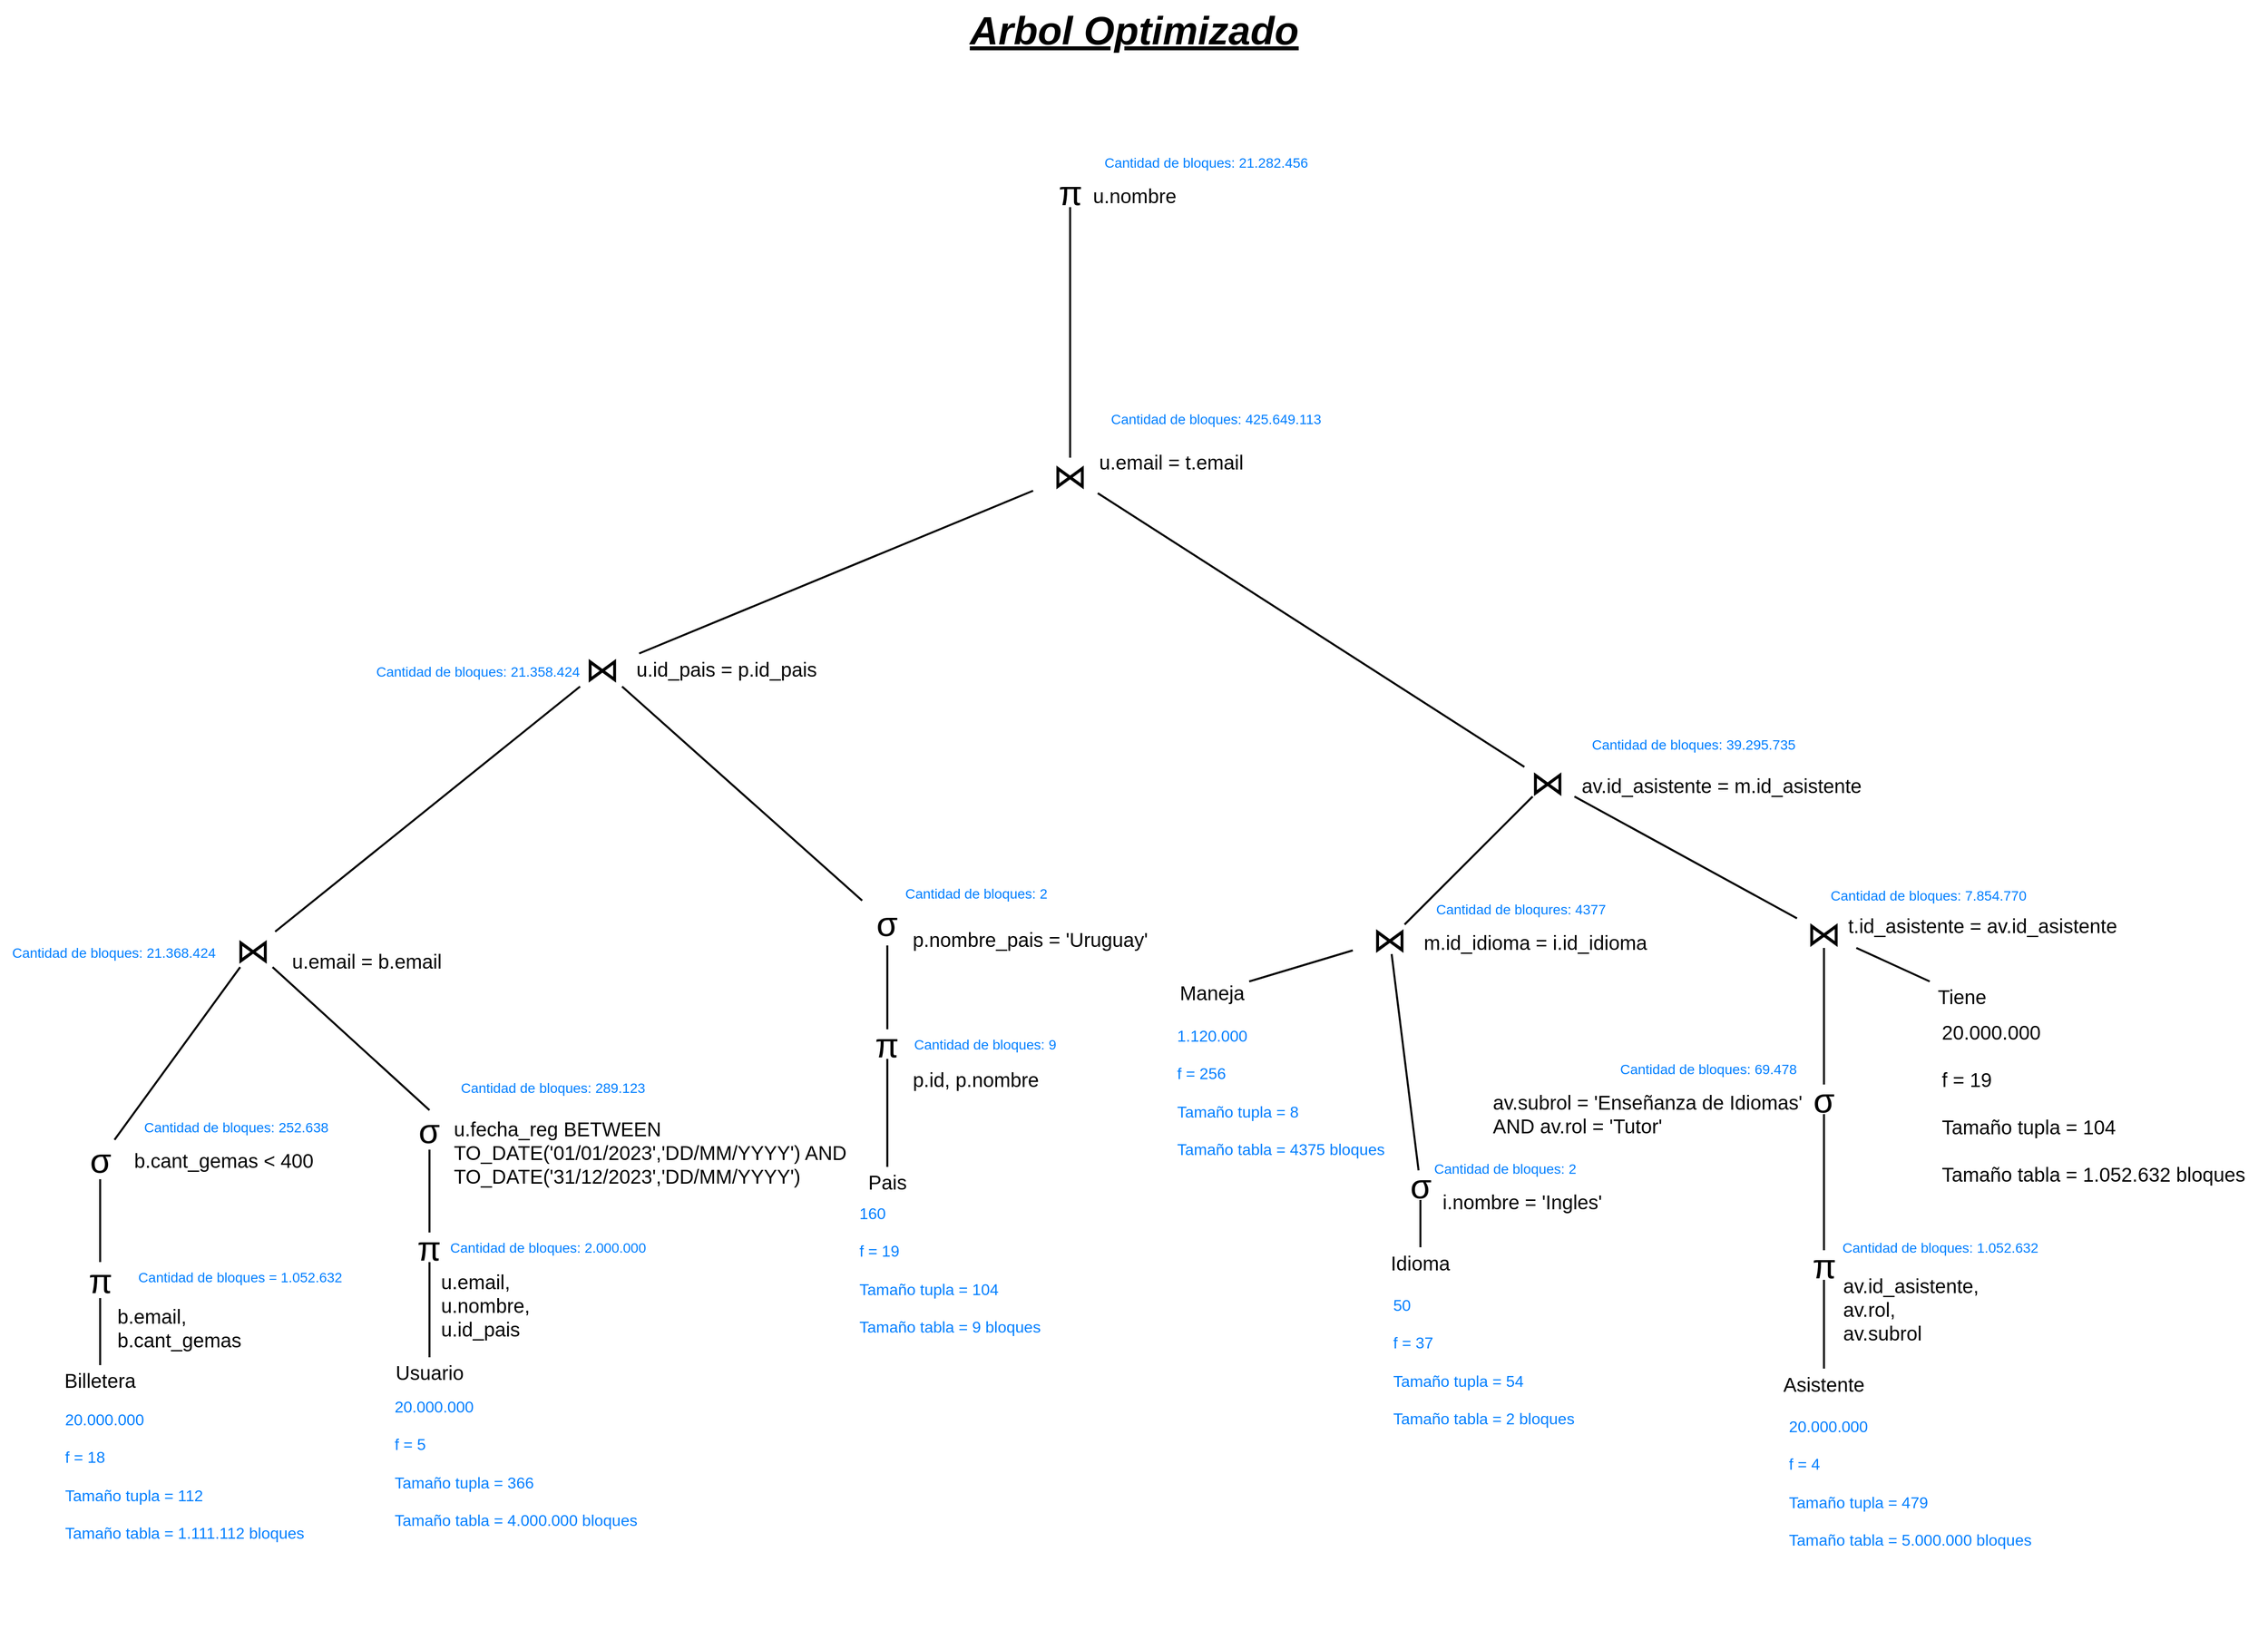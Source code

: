 <mxfile>
    <diagram id="ld3mcQhA281-zXJmEGoM" name="Page-1">
        <mxGraphModel dx="1446" dy="3137" grid="1" gridSize="10" guides="1" tooltips="1" connect="1" arrows="1" fold="1" page="1" pageScale="1" pageWidth="827" pageHeight="1169" math="0" shadow="0">
            <root>
                <mxCell id="0"/>
                <mxCell id="1" parent="0"/>
                <mxCell id="2" style="edgeStyle=none;shape=connector;rounded=1;html=1;labelBackgroundColor=none;strokeWidth=2;fontFamily=Helvetica;fontSize=20;fontColor=default;endArrow=none;endFill=0;exitX=0.5;exitY=0;exitDx=0;exitDy=0;fontStyle=0" parent="1" source="16" target="50" edge="1">
                    <mxGeometry relative="1" as="geometry">
                        <mxPoint x="1546.75" y="405" as="sourcePoint"/>
                        <mxPoint x="1146.75" y="395" as="targetPoint"/>
                    </mxGeometry>
                </mxCell>
                <mxCell id="3" style="rounded=0;orthogonalLoop=1;jettySize=auto;html=1;endArrow=none;endFill=0;labelBackgroundColor=none;fontColor=default;strokeWidth=2;fontSize=20;fontStyle=0;fontFamily=Helvetica;" parent="1" source="4" target="13" edge="1">
                    <mxGeometry relative="1" as="geometry">
                        <mxPoint x="1354.25" y="533" as="targetPoint"/>
                    </mxGeometry>
                </mxCell>
                <mxCell id="4" value="Usuario" style="text;html=1;align=center;verticalAlign=middle;whiteSpace=wrap;rounded=0;fontSize=20;labelBackgroundColor=none;strokeWidth=2;fontColor=default;fontStyle=0;fontFamily=Helvetica;" parent="1" vertex="1">
                    <mxGeometry x="1316.75" y="546" width="75" height="30" as="geometry"/>
                </mxCell>
                <mxCell id="5" style="edgeStyle=none;shape=connector;rounded=1;html=1;labelBackgroundColor=none;strokeWidth=2;fontFamily=Helvetica;fontSize=20;fontColor=default;endArrow=none;endFill=0;fontStyle=0" parent="1" source="20" target="9" edge="1">
                    <mxGeometry relative="1" as="geometry">
                        <mxPoint x="1856.755" y="467" as="targetPoint"/>
                        <mxPoint x="1883.31" y="516" as="sourcePoint"/>
                    </mxGeometry>
                </mxCell>
                <mxCell id="6" style="rounded=0;orthogonalLoop=1;jettySize=auto;html=1;endArrow=none;endFill=0;labelBackgroundColor=none;fontColor=default;strokeWidth=2;fontSize=20;fontStyle=0;fontFamily=Helvetica;" parent="1" source="7" target="18" edge="1">
                    <mxGeometry relative="1" as="geometry">
                        <mxPoint x="1818.25" y="333.5" as="sourcePoint"/>
                    </mxGeometry>
                </mxCell>
                <mxCell id="7" value="Pais" style="text;html=1;align=center;verticalAlign=middle;whiteSpace=wrap;rounded=0;fontSize=20;labelBackgroundColor=none;strokeWidth=2;fontColor=default;fontStyle=0;fontFamily=Helvetica;" parent="1" vertex="1">
                    <mxGeometry x="1780.75" y="353" width="75" height="30" as="geometry"/>
                </mxCell>
                <mxCell id="8" style="edgeStyle=none;shape=connector;rounded=1;orthogonalLoop=1;jettySize=auto;html=1;strokeWidth=2;align=center;verticalAlign=middle;fontFamily=Helvetica;fontSize=20;fontColor=default;labelBackgroundColor=none;endArrow=none;endFill=0;fontStyle=0" parent="1" source="9" target="60" edge="1">
                    <mxGeometry relative="1" as="geometry">
                        <mxPoint x="2068.75" y="292.0" as="targetPoint"/>
                    </mxGeometry>
                </mxCell>
                <mxCell id="11" value="&lt;span style=&quot;font-size: 20px;&quot;&gt;u.email,&amp;nbsp;&lt;/span&gt;&lt;div style=&quot;font-size: 20px;&quot;&gt;&lt;span style=&quot;font-size: 20px;&quot;&gt;u.nombre,&amp;nbsp;&lt;/span&gt;&lt;/div&gt;&lt;div style=&quot;font-size: 20px;&quot;&gt;&lt;span style=&quot;font-size: 20px;&quot;&gt;u.id_pais&lt;/span&gt;&lt;/div&gt;" style="text;whiteSpace=wrap;html=1;labelBackgroundColor=none;verticalAlign=top;strokeWidth=2;fontColor=default;fontSize=20;fontStyle=0;fontFamily=Helvetica;" parent="1" vertex="1">
                    <mxGeometry x="1364.25" y="450.75" width="112.5" height="90" as="geometry"/>
                </mxCell>
                <mxCell id="12" style="rounded=0;orthogonalLoop=1;jettySize=auto;html=1;endArrow=none;endFill=0;fontStyle=0;fontSize=20;labelBackgroundColor=none;fontColor=default;strokeWidth=2;fontFamily=Helvetica;" parent="1" source="13" target="16" edge="1">
                    <mxGeometry relative="1" as="geometry"/>
                </mxCell>
                <mxCell id="13" value="&lt;span style=&quot;font-style: normal; font-variant-ligatures: normal; font-variant-caps: normal; letter-spacing: normal; orphans: 2; text-indent: 0px; text-transform: none; widows: 2; word-spacing: 0px; -webkit-text-stroke-width: 0px; white-space: normal; text-decoration-thickness: initial; text-decoration-style: initial; text-decoration-color: initial; float: none; font-size: 35px; display: inline !important;&quot;&gt;&lt;font style=&quot;font-size: 35px;&quot;&gt;&lt;span style=&quot;font-size: 35px;&quot;&gt;π&lt;/span&gt;&lt;/font&gt;&lt;/span&gt;" style="text;whiteSpace=wrap;html=1;align=center;verticalAlign=middle;fontSize=35;labelBackgroundColor=none;strokeWidth=2;fontColor=default;fontStyle=0;fontFamily=Helvetica;" parent="1" vertex="1">
                    <mxGeometry x="1344.25" y="419.5" width="20" height="30" as="geometry"/>
                </mxCell>
                <mxCell id="14" value="&lt;span style=&quot;font-size: 20px; font-style: normal; font-variant-ligatures: normal; font-variant-caps: normal; letter-spacing: normal; orphans: 2; text-align: left; text-indent: 0px; text-transform: none; widows: 2; word-spacing: 0px; -webkit-text-stroke-width: 0px; white-space: normal; text-decoration-thickness: initial; text-decoration-style: initial; text-decoration-color: initial; float: none; display: inline !important;&quot;&gt;p.nombre_pais = 'Uruguay'&lt;/span&gt;" style="text;whiteSpace=wrap;html=1;labelBackgroundColor=none;fontSize=20;strokeWidth=2;fontColor=default;fontStyle=0;fontFamily=Helvetica;" parent="1" vertex="1">
                    <mxGeometry x="1842" y="104" width="250" height="35" as="geometry"/>
                </mxCell>
                <mxCell id="15" value="&lt;span style=&quot;font-size: 20px; font-style: normal; font-variant-ligatures: normal; font-variant-caps: normal; letter-spacing: normal; orphans: 2; text-align: left; text-indent: 0px; text-transform: none; widows: 2; word-spacing: 0px; -webkit-text-stroke-width: 0px; white-space: normal; text-decoration-thickness: initial; text-decoration-style: initial; text-decoration-color: initial; float: none; display: inline !important;&quot;&gt;u.fecha_reg BETWEEN TO_DATE('01/01/2023','DD/MM/YYYY') AND TO_DATE('31/12/2023','DD/MM/YYYY')&lt;/span&gt;" style="text;whiteSpace=wrap;html=1;labelBackgroundColor=none;strokeWidth=2;fontColor=default;fontSize=20;fontStyle=0;fontFamily=Helvetica;" parent="1" vertex="1">
                    <mxGeometry x="1376.75" y="295.5" width="410" height="100" as="geometry"/>
                </mxCell>
                <mxCell id="16" value="&lt;span style=&quot;font-size: 35px;&quot;&gt;σ &lt;/span&gt;" style="text;html=1;align=center;verticalAlign=middle;whiteSpace=wrap;rounded=0;fontFamily=Helvetica;fontSize=35;labelBackgroundColor=none;strokeWidth=2;fontColor=default;fontStyle=0" parent="1" vertex="1">
                    <mxGeometry x="1324.25" y="295.5" width="60" height="40" as="geometry"/>
                </mxCell>
                <mxCell id="17" style="edgeStyle=none;shape=connector;rounded=0;orthogonalLoop=1;jettySize=auto;html=1;align=center;verticalAlign=middle;fontFamily=Helvetica;fontSize=20;fontColor=default;labelBackgroundColor=none;endArrow=none;endFill=0;strokeWidth=2;fontStyle=0" parent="1" source="18" target="20" edge="1">
                    <mxGeometry relative="1" as="geometry"/>
                </mxCell>
                <mxCell id="18" value="&lt;span style=&quot;font-style: normal; font-variant-ligatures: normal; font-variant-caps: normal; letter-spacing: normal; orphans: 2; text-indent: 0px; text-transform: none; widows: 2; word-spacing: 0px; -webkit-text-stroke-width: 0px; white-space: normal; text-decoration-thickness: initial; text-decoration-style: initial; text-decoration-color: initial; float: none; font-size: 35px; display: inline !important;&quot;&gt;&lt;font style=&quot;font-size: 35px;&quot;&gt;&lt;span style=&quot;font-size: 35px;&quot;&gt;π&lt;/span&gt;&lt;/font&gt;&lt;/span&gt;" style="text;whiteSpace=wrap;html=1;align=center;verticalAlign=middle;fontSize=35;labelBackgroundColor=none;strokeWidth=2;fontColor=default;fontStyle=0;fontFamily=Helvetica;" parent="1" vertex="1">
                    <mxGeometry x="1808.25" y="213.5" width="20" height="30" as="geometry"/>
                </mxCell>
                <mxCell id="19" value="p.id, p.nombre" style="text;html=1;align=center;verticalAlign=middle;whiteSpace=wrap;rounded=0;fontFamily=Helvetica;fontSize=20;labelBackgroundColor=none;strokeWidth=2;fontColor=default;fontStyle=0" parent="1" vertex="1">
                    <mxGeometry x="1828.25" y="249" width="160" height="30" as="geometry"/>
                </mxCell>
                <mxCell id="20" value="&lt;span style=&quot;font-size: 35px;&quot;&gt;σ &lt;/span&gt;" style="text;html=1;align=center;verticalAlign=middle;whiteSpace=wrap;rounded=0;fontFamily=Helvetica;fontSize=35;labelBackgroundColor=none;strokeWidth=2;fontColor=default;fontStyle=0" parent="1" vertex="1">
                    <mxGeometry x="1788.25" y="83" width="60" height="45.5" as="geometry"/>
                </mxCell>
                <mxCell id="21" style="edgeStyle=none;shape=connector;rounded=1;html=1;labelBackgroundColor=none;strokeWidth=2;fontFamily=Helvetica;fontSize=20;fontColor=default;endArrow=none;endFill=0;fontStyle=0" parent="1" source="29" target="27" edge="1">
                    <mxGeometry relative="1" as="geometry">
                        <mxPoint x="2312.75" y="367.75" as="sourcePoint"/>
                        <mxPoint x="2254.847" y="287.75" as="targetPoint"/>
                    </mxGeometry>
                </mxCell>
                <mxCell id="22" style="edgeStyle=none;shape=connector;rounded=1;orthogonalLoop=1;jettySize=auto;html=1;align=center;verticalAlign=middle;fontFamily=Helvetica;fontSize=20;fontColor=default;labelBackgroundColor=none;endArrow=none;endFill=0;strokeWidth=2;fontStyle=0" parent="1" source="23" target="29" edge="1">
                    <mxGeometry relative="1" as="geometry">
                        <mxPoint x="2351.25" y="199.25" as="sourcePoint"/>
                    </mxGeometry>
                </mxCell>
                <mxCell id="23" value="Idioma" style="text;html=1;align=center;verticalAlign=middle;whiteSpace=wrap;rounded=0;fontSize=20;labelBackgroundColor=none;strokeWidth=2;fontColor=default;fontStyle=0;fontFamily=Helvetica;" parent="1" vertex="1">
                    <mxGeometry x="2321" y="434.5" width="75" height="30" as="geometry"/>
                </mxCell>
                <mxCell id="24" style="edgeStyle=none;html=1;endArrow=none;endFill=0;strokeWidth=2;fontSize=20;labelBackgroundColor=none;fontColor=default;fontStyle=0;fontFamily=Helvetica;" parent="1" source="25" target="27" edge="1">
                    <mxGeometry relative="1" as="geometry">
                        <mxPoint x="2039.75" y="367.75" as="sourcePoint"/>
                    </mxGeometry>
                </mxCell>
                <mxCell id="25" value="Maneja" style="text;html=1;align=center;verticalAlign=middle;whiteSpace=wrap;rounded=0;fontSize=20;labelBackgroundColor=none;strokeWidth=2;fontColor=default;fontStyle=0;fontFamily=Helvetica;" parent="1" vertex="1">
                    <mxGeometry x="2110" y="161.25" width="75" height="30" as="geometry"/>
                </mxCell>
                <mxCell id="26" style="edgeStyle=none;shape=connector;rounded=1;orthogonalLoop=1;jettySize=auto;html=1;strokeWidth=2;align=center;verticalAlign=middle;fontFamily=Helvetica;fontSize=20;fontColor=default;labelBackgroundColor=none;endArrow=none;endFill=0;fontStyle=0" parent="1" source="27" target="55" edge="1">
                    <mxGeometry relative="1" as="geometry">
                        <mxPoint x="2389.75" y="87.5" as="targetPoint"/>
                    </mxGeometry>
                </mxCell>
                <mxCell id="31" style="edgeStyle=none;shape=connector;rounded=1;html=1;labelBackgroundColor=none;strokeWidth=2;fontFamily=Helvetica;fontSize=20;fontColor=default;endArrow=none;endFill=0;fontStyle=0" parent="1" source="32" target="36" edge="1">
                    <mxGeometry relative="1" as="geometry">
                        <mxPoint x="2693.887" y="155.5" as="targetPoint"/>
                        <mxPoint x="2622.005" y="198.5" as="sourcePoint"/>
                    </mxGeometry>
                </mxCell>
                <mxCell id="33" style="edgeStyle=none;shape=connector;rounded=1;html=1;labelBackgroundColor=none;strokeWidth=2;fontFamily=Helvetica;fontSize=20;fontColor=default;endArrow=none;endFill=0;fontStyle=0" parent="1" source="34" target="36" edge="1">
                    <mxGeometry relative="1" as="geometry">
                        <mxPoint x="2719.973" y="155.5" as="targetPoint"/>
                    </mxGeometry>
                </mxCell>
                <mxCell id="34" value="Tiene" style="text;html=1;align=center;verticalAlign=middle;whiteSpace=wrap;rounded=0;fontSize=20;labelBackgroundColor=none;strokeWidth=2;fontColor=default;fontStyle=0;fontFamily=Helvetica;" parent="1" vertex="1">
                    <mxGeometry x="2870" y="165" width="75" height="30" as="geometry"/>
                </mxCell>
                <mxCell id="35" style="edgeStyle=none;shape=connector;rounded=1;orthogonalLoop=1;jettySize=auto;html=1;strokeWidth=2;align=center;verticalAlign=middle;fontFamily=Helvetica;fontSize=20;fontColor=default;labelBackgroundColor=none;endArrow=none;endFill=0;fontStyle=0" parent="1" source="36" target="55" edge="1">
                    <mxGeometry relative="1" as="geometry">
                        <mxPoint x="2609.75" y="37.5" as="targetPoint"/>
                    </mxGeometry>
                </mxCell>
                <mxCell id="37" style="edgeStyle=orthogonalEdgeStyle;rounded=0;orthogonalLoop=1;jettySize=auto;html=1;entryX=0.5;entryY=1;entryDx=0;entryDy=0;endArrow=none;endFill=0;strokeWidth=2;labelBackgroundColor=none;fontColor=default;fontSize=20;fontStyle=0;fontFamily=Helvetica;" parent="1" source="38" target="32" edge="1">
                    <mxGeometry relative="1" as="geometry"/>
                </mxCell>
                <mxCell id="38" value="&lt;span style=&quot;font-style: normal; font-variant-ligatures: normal; font-variant-caps: normal; letter-spacing: normal; orphans: 2; text-indent: 0px; text-transform: none; widows: 2; word-spacing: 0px; -webkit-text-stroke-width: 0px; white-space: normal; text-decoration-thickness: initial; text-decoration-style: initial; text-decoration-color: initial; float: none; font-size: 35px; display: inline !important;&quot;&gt;&lt;font style=&quot;font-size: 35px;&quot;&gt;&lt;span style=&quot;font-size: 35px;&quot;&gt;π&lt;/span&gt;&lt;/font&gt;&lt;/span&gt;" style="text;whiteSpace=wrap;html=1;align=center;verticalAlign=middle;fontSize=35;labelBackgroundColor=none;strokeWidth=2;fontColor=default;fontStyle=0;fontFamily=Helvetica;" parent="1" vertex="1">
                    <mxGeometry x="2757.5" y="437.5" width="20" height="30" as="geometry"/>
                </mxCell>
                <mxCell id="39" style="edgeStyle=orthogonalEdgeStyle;rounded=0;orthogonalLoop=1;jettySize=auto;html=1;entryX=0.5;entryY=1;entryDx=0;entryDy=0;endArrow=none;endFill=0;strokeWidth=2;labelBackgroundColor=none;fontColor=default;fontSize=20;fontStyle=0;fontFamily=Helvetica;" parent="1" source="40" target="38" edge="1">
                    <mxGeometry relative="1" as="geometry"/>
                </mxCell>
                <mxCell id="40" value="Asistente" style="text;html=1;align=center;verticalAlign=middle;whiteSpace=wrap;rounded=0;fontSize=20;labelBackgroundColor=none;strokeWidth=2;fontColor=default;fontStyle=0;fontFamily=Helvetica;" parent="1" vertex="1">
                    <mxGeometry x="2730" y="557.5" width="75" height="30" as="geometry"/>
                </mxCell>
                <mxCell id="43" value="&lt;span style=&quot;font-size: 20px; font-style: normal; font-variant-ligatures: normal; font-variant-caps: normal; letter-spacing: normal; orphans: 2; text-align: left; text-indent: 0px; text-transform: none; widows: 2; word-spacing: 0px; -webkit-text-stroke-width: 0px; white-space: normal; text-decoration-thickness: initial; text-decoration-style: initial; text-decoration-color: initial; float: none; display: inline !important;&quot;&gt;av.id_asistente,&lt;/span&gt;&lt;div style=&quot;font-size: 20px;&quot;&gt;&lt;span style=&quot;font-size: 20px; font-style: normal; font-variant-ligatures: normal; font-variant-caps: normal; letter-spacing: normal; orphans: 2; text-align: left; text-indent: 0px; text-transform: none; widows: 2; word-spacing: 0px; -webkit-text-stroke-width: 0px; white-space: normal; text-decoration-thickness: initial; text-decoration-style: initial; text-decoration-color: initial; float: none; display: inline !important;&quot;&gt;av.rol,&lt;div style=&quot;font-size: 20px;&quot;&gt;&lt;span style=&quot;font-size: 20px;&quot;&gt;av.subrol&lt;/span&gt;&lt;/div&gt;&lt;/span&gt;&lt;/div&gt;" style="text;whiteSpace=wrap;html=1;labelBackgroundColor=none;strokeWidth=2;fontColor=default;fontSize=20;fontStyle=0;fontFamily=Helvetica;" parent="1" vertex="1">
                    <mxGeometry x="2784.75" y="454.5" width="140.25" height="90" as="geometry"/>
                </mxCell>
                <mxCell id="44" value="Billetera" style="text;html=1;align=center;verticalAlign=middle;whiteSpace=wrap;rounded=0;fontSize=20;labelBackgroundColor=none;strokeWidth=2;fontColor=default;fontStyle=0;fontFamily=Helvetica;" parent="1" vertex="1">
                    <mxGeometry x="983" y="554" width="75" height="30" as="geometry"/>
                </mxCell>
                <mxCell id="45" style="rounded=0;orthogonalLoop=1;jettySize=auto;html=1;endArrow=none;endFill=0;labelBackgroundColor=none;fontColor=default;strokeWidth=2;fontSize=20;fontStyle=0;fontFamily=Helvetica;" parent="1" source="44" target="47" edge="1">
                    <mxGeometry relative="1" as="geometry">
                        <mxPoint x="1023.63" y="613" as="sourcePoint"/>
                        <mxPoint x="1023.63" y="528" as="targetPoint"/>
                    </mxGeometry>
                </mxCell>
                <mxCell id="46" style="edgeStyle=none;shape=connector;rounded=1;orthogonalLoop=1;jettySize=auto;html=1;strokeWidth=2;align=center;verticalAlign=middle;fontFamily=Helvetica;fontSize=20;fontColor=default;labelBackgroundColor=none;endArrow=none;endFill=0;fontStyle=0" parent="1" source="47" target="52" edge="1">
                    <mxGeometry relative="1" as="geometry"/>
                </mxCell>
                <mxCell id="47" value="&lt;span style=&quot;font-style: normal; font-variant-ligatures: normal; font-variant-caps: normal; letter-spacing: normal; orphans: 2; text-indent: 0px; text-transform: none; widows: 2; word-spacing: 0px; -webkit-text-stroke-width: 0px; white-space: normal; text-decoration-thickness: initial; text-decoration-style: initial; text-decoration-color: initial; float: none; font-size: 35px; display: inline !important;&quot;&gt;&lt;font style=&quot;font-size: 35px;&quot;&gt;&lt;span style=&quot;font-size: 35px;&quot;&gt;π&lt;/span&gt;&lt;/font&gt;&lt;/span&gt;" style="text;whiteSpace=wrap;html=1;align=center;verticalAlign=middle;fontSize=35;labelBackgroundColor=none;strokeWidth=2;fontColor=default;fontStyle=0;fontFamily=Helvetica;" parent="1" vertex="1">
                    <mxGeometry x="1006.75" y="449.5" width="27.5" height="36.5" as="geometry"/>
                </mxCell>
                <mxCell id="48" value="&lt;span style=&quot;font-size: 20px;&quot;&gt;b.email,&lt;/span&gt;&lt;div style=&quot;font-size: 20px;&quot;&gt;&lt;span style=&quot;font-size: 20px;&quot;&gt;b.cant_gemas&lt;/span&gt;&lt;/div&gt;" style="text;whiteSpace=wrap;html=1;labelBackgroundColor=none;verticalAlign=top;strokeWidth=2;fontColor=default;fontSize=20;fontStyle=0;fontFamily=Helvetica;" parent="1" vertex="1">
                    <mxGeometry x="1036" y="486" width="112.5" height="90" as="geometry"/>
                </mxCell>
                <mxCell id="49" style="edgeStyle=none;shape=connector;rounded=1;orthogonalLoop=1;jettySize=auto;html=1;strokeWidth=2;align=center;verticalAlign=middle;fontFamily=Helvetica;fontSize=20;fontColor=default;labelBackgroundColor=none;endArrow=none;endFill=0;fontStyle=0" parent="1" source="50" target="9" edge="1">
                    <mxGeometry relative="1" as="geometry"/>
                </mxCell>
                <mxCell id="51" style="edgeStyle=none;shape=connector;rounded=1;orthogonalLoop=1;jettySize=auto;html=1;strokeWidth=2;align=center;verticalAlign=middle;fontFamily=Helvetica;fontSize=20;fontColor=default;labelBackgroundColor=none;endArrow=none;endFill=0;fontStyle=0" parent="1" source="52" target="50" edge="1">
                    <mxGeometry relative="1" as="geometry"/>
                </mxCell>
                <mxCell id="52" value="&lt;span style=&quot;font-size: 35px;&quot;&gt;σ &lt;/span&gt;" style="text;html=1;align=center;verticalAlign=middle;whiteSpace=wrap;rounded=0;fontFamily=Helvetica;fontSize=35;labelBackgroundColor=none;strokeWidth=2;fontColor=default;fontStyle=0" parent="1" vertex="1">
                    <mxGeometry x="990.5" y="325.5" width="60" height="40" as="geometry"/>
                </mxCell>
                <mxCell id="53" value="&lt;span style=&quot;font-size: 20px; font-style: normal; font-variant-ligatures: normal; font-variant-caps: normal; letter-spacing: normal; orphans: 2; text-align: left; text-indent: 0px; text-transform: none; widows: 2; word-spacing: 0px; -webkit-text-stroke-width: 0px; white-space: normal; text-decoration-thickness: initial; text-decoration-style: initial; text-decoration-color: initial; float: none; display: inline !important;&quot;&gt;b.cant_gemas &amp;lt; 400&lt;/span&gt;" style="text;whiteSpace=wrap;html=1;strokeWidth=2;fontColor=default;labelBackgroundColor=none;fontSize=20;fontStyle=0;fontFamily=Helvetica;" parent="1" vertex="1">
                    <mxGeometry x="1053" y="328" width="245" height="43" as="geometry"/>
                </mxCell>
                <mxCell id="54" style="edgeStyle=none;shape=connector;rounded=1;orthogonalLoop=1;jettySize=auto;html=1;strokeWidth=2;align=center;verticalAlign=middle;fontFamily=Helvetica;fontSize=20;fontColor=default;labelBackgroundColor=none;endArrow=none;endFill=0;fontStyle=0" parent="1" source="55" target="60" edge="1">
                    <mxGeometry relative="1" as="geometry"/>
                </mxCell>
                <mxCell id="59" style="edgeStyle=none;shape=connector;rounded=1;orthogonalLoop=1;jettySize=auto;html=1;strokeWidth=2;align=center;verticalAlign=middle;fontFamily=Helvetica;fontSize=20;fontColor=default;labelBackgroundColor=none;endArrow=none;endFill=0;fontStyle=0" parent="1" source="60" target="61" edge="1">
                    <mxGeometry relative="1" as="geometry">
                        <mxPoint x="2003.5" y="-580" as="targetPoint"/>
                    </mxGeometry>
                </mxCell>
                <mxCell id="61" value="π " style="text;html=1;align=center;verticalAlign=middle;whiteSpace=wrap;rounded=0;labelBackgroundColor=none;fontFamily=Helvetica;fontSize=35;strokeWidth=2;fontColor=default;fontStyle=0" parent="1" vertex="1">
                    <mxGeometry x="1973.5" y="-650" width="60" height="30" as="geometry"/>
                </mxCell>
                <mxCell id="62" value="u.nombre" style="text;html=1;align=center;verticalAlign=middle;whiteSpace=wrap;rounded=0;labelBackgroundColor=none;fontFamily=Helvetica;fontSize=20;strokeWidth=2;fontColor=default;fontStyle=0" parent="1" vertex="1">
                    <mxGeometry x="2038.5" y="-647.5" width="60" height="30" as="geometry"/>
                </mxCell>
                <mxCell id="63" value="&lt;font style=&quot;font-size: 40px;&quot;&gt;Arbol Optimizado&lt;/font&gt;" style="text;html=1;align=center;verticalAlign=middle;resizable=0;points=[];autosize=1;fontStyle=7;labelBackgroundColor=none;strokeWidth=2;fontColor=default;fontSize=40;fontFamily=Helvetica;" parent="1" vertex="1">
                    <mxGeometry x="1888" y="-830" width="360" height="60" as="geometry"/>
                </mxCell>
                <mxCell id="64" value="&lt;font style=&quot;font-size: 16px;&quot;&gt;20.000.000&lt;br style=&quot;font-size: 16px;&quot;&gt;&lt;br style=&quot;font-size: 16px;&quot;&gt;f = 18&lt;br style=&quot;font-size: 16px;&quot;&gt;&lt;br style=&quot;font-size: 16px;&quot;&gt;Tamaño tupla = 112&lt;br style=&quot;font-size: 16px;&quot;&gt;&lt;br style=&quot;font-size: 16px;&quot;&gt;Tamaño tabla = 1.111.112 bloques&lt;br style=&quot;font-size: 16px;&quot;&gt;&lt;/font&gt;" style="text;html=1;strokeColor=none;fillColor=none;align=left;verticalAlign=top;whiteSpace=wrap;rounded=0;fontColor=#007FFF;fontSize=16;fontFamily=Helvetica;" parent="1" vertex="1">
                    <mxGeometry x="983" y="593" width="315" height="222" as="geometry"/>
                </mxCell>
                <mxCell id="65" value="&lt;font style=&quot;font-size: 16px;&quot;&gt;20.000.000&lt;br style=&quot;font-size: 16px;&quot;&gt;&lt;br style=&quot;font-size: 16px;&quot;&gt;f = 5&lt;br style=&quot;font-size: 16px;&quot;&gt;&lt;br style=&quot;font-size: 16px;&quot;&gt;Tamaño tupla = 366&lt;br style=&quot;font-size: 16px;&quot;&gt;&lt;br style=&quot;font-size: 16px;&quot;&gt;Tamaño tabla = 4.000.000 bloques&lt;br style=&quot;font-size: 16px;&quot;&gt;&lt;/font&gt;" style="text;html=1;strokeColor=none;fillColor=none;align=left;verticalAlign=top;whiteSpace=wrap;rounded=0;fontColor=#007FFF;fontSize=16;fontFamily=Helvetica;" parent="1" vertex="1">
                    <mxGeometry x="1316.75" y="580" width="331.25" height="222" as="geometry"/>
                </mxCell>
                <mxCell id="66" value="&lt;font style=&quot;font-size: 16px;&quot;&gt;160&lt;br style=&quot;font-size: 16px;&quot;&gt;&lt;br style=&quot;font-size: 16px;&quot;&gt;f = 19&lt;br style=&quot;font-size: 16px;&quot;&gt;&lt;br style=&quot;font-size: 16px;&quot;&gt;Tamaño tupla = 104&lt;br style=&quot;font-size: 16px;&quot;&gt;&lt;br style=&quot;font-size: 16px;&quot;&gt;Tamaño tabla = 9 bloques&lt;br style=&quot;font-size: 16px;&quot;&gt;&lt;/font&gt;" style="text;html=1;strokeColor=none;fillColor=none;align=left;verticalAlign=top;whiteSpace=wrap;rounded=0;fontColor=#007FFF;fontSize=16;fontFamily=Helvetica;" parent="1" vertex="1">
                    <mxGeometry x="1787.63" y="384" width="331.25" height="222" as="geometry"/>
                </mxCell>
                <mxCell id="67" value="&lt;font style=&quot;font-size: 16px;&quot;&gt;1.120.000&lt;br style=&quot;font-size: 16px;&quot;&gt;&lt;br style=&quot;font-size: 16px;&quot;&gt;f = 256&lt;br style=&quot;font-size: 16px;&quot;&gt;&lt;br style=&quot;font-size: 16px;&quot;&gt;Tamaño tupla = 8&lt;br style=&quot;font-size: 16px;&quot;&gt;&lt;br style=&quot;font-size: 16px;&quot;&gt;Tamaño tabla = 4375 bloques&lt;br style=&quot;font-size: 16px;&quot;&gt;&lt;/font&gt;" style="text;html=1;strokeColor=none;fillColor=none;align=left;verticalAlign=top;whiteSpace=wrap;rounded=0;fontColor=#007FFF;fontStyle=0;fontSize=16;fontFamily=Helvetica;" parent="1" vertex="1">
                    <mxGeometry x="2110.25" y="203.5" width="228" height="222" as="geometry"/>
                </mxCell>
                <mxCell id="69" value="&lt;font style=&quot;font-size: 16px;&quot;&gt;50&lt;br style=&quot;font-size: 16px;&quot;&gt;&lt;br style=&quot;font-size: 16px;&quot;&gt;f = 37&lt;br style=&quot;font-size: 16px;&quot;&gt;&lt;br style=&quot;font-size: 16px;&quot;&gt;Tamaño tupla = 54&lt;br style=&quot;font-size: 16px;&quot;&gt;&lt;br style=&quot;font-size: 16px;&quot;&gt;Tamaño tabla = 2 bloques&lt;br style=&quot;font-size: 16px;&quot;&gt;&lt;/font&gt;" style="text;html=1;strokeColor=none;fillColor=none;align=left;verticalAlign=top;whiteSpace=wrap;rounded=0;fontColor=#007FFF;fontSize=16;fontFamily=Helvetica;" parent="1" vertex="1">
                    <mxGeometry x="2328.5" y="476.5" width="210" height="160" as="geometry"/>
                </mxCell>
                <mxCell id="70" value="&lt;font style=&quot;font-size: 16px;&quot;&gt;20.000.000&lt;br style=&quot;font-size: 16px;&quot;&gt;&lt;br style=&quot;font-size: 16px;&quot;&gt;f = 4&lt;br style=&quot;font-size: 16px;&quot;&gt;&lt;br style=&quot;font-size: 16px;&quot;&gt;Tamaño tupla = 479&lt;br style=&quot;font-size: 16px;&quot;&gt;&lt;br style=&quot;font-size: 16px;&quot;&gt;Tamaño tabla = 5.000.000 bloques&lt;br style=&quot;font-size: 16px;&quot;&gt;&lt;/font&gt;" style="text;html=1;strokeColor=none;fillColor=none;align=left;verticalAlign=top;whiteSpace=wrap;rounded=0;fontColor=#007FFF;fontSize=16;fontFamily=Helvetica;" parent="1" vertex="1">
                    <mxGeometry x="2730" y="599.5" width="331.25" height="222" as="geometry"/>
                </mxCell>
                <mxCell id="71" value="&lt;font style=&quot;font-size: 20px;&quot;&gt;20.000.000&lt;br&gt;&lt;br&gt;f = 19&lt;br&gt;&lt;br&gt;Tamaño tupla = 104&lt;br&gt;&lt;br&gt;Tamaño tabla = 1.052.632 bloques&lt;br&gt;&lt;/font&gt;" style="text;html=1;strokeColor=none;fillColor=none;align=left;verticalAlign=top;whiteSpace=wrap;rounded=0;fontFamily=Helvetica;" parent="1" vertex="1">
                    <mxGeometry x="2885" y="197.5" width="331.25" height="222" as="geometry"/>
                </mxCell>
                <mxCell id="72" value="Cantidad de bloques = 1.052.632" style="text;html=1;align=center;verticalAlign=middle;resizable=0;points=[];autosize=1;strokeColor=none;fillColor=none;fontSize=14;fontFamily=Helvetica;fontColor=#007FFF;" parent="1" vertex="1">
                    <mxGeometry x="1046.75" y="449.5" width="230" height="30" as="geometry"/>
                </mxCell>
                <mxCell id="73" value="Cantidad de bloques:&amp;nbsp;&lt;span style=&quot;font-size: 14px;&quot;&gt;252.638&lt;/span&gt;" style="text;html=1;align=center;verticalAlign=middle;resizable=0;points=[];autosize=1;strokeColor=none;fillColor=none;fontSize=14;fontFamily=Helvetica;fontColor=#007FFF;labelBackgroundColor=none;" parent="1" vertex="1">
                    <mxGeometry x="1053" y="298" width="210" height="30" as="geometry"/>
                </mxCell>
                <mxCell id="74" value="Cantidad de bloques: 2.000.000" style="text;html=1;align=center;verticalAlign=middle;resizable=0;points=[];autosize=1;strokeColor=none;fillColor=none;fontColor=#007FFF;fontSize=14;fontFamily=Helvetica;" parent="1" vertex="1">
                    <mxGeometry x="1364.25" y="419.5" width="220" height="30" as="geometry"/>
                </mxCell>
                <mxCell id="75" value="&lt;font style=&quot;font-size: 14px;&quot;&gt;Cantidad de bloques:&amp;nbsp;&lt;span style=&quot;font-size: 14px;&quot;&gt;289.123&lt;/span&gt;&lt;/font&gt;" style="text;html=1;align=center;verticalAlign=middle;resizable=0;points=[];autosize=1;strokeColor=none;fillColor=none;fontColor=#007FFF;fontSize=14;labelBackgroundColor=none;fontFamily=Helvetica;" parent="1" vertex="1">
                    <mxGeometry x="1374.25" y="257.75" width="210" height="30" as="geometry"/>
                </mxCell>
                <mxCell id="76" value="Cantidad de bloques: 9" style="text;html=1;align=center;verticalAlign=middle;resizable=0;points=[];autosize=1;strokeColor=none;fillColor=none;fontColor=#007FFF;fontSize=14;fontFamily=Helvetica;" parent="1" vertex="1">
                    <mxGeometry x="1832" y="213.5" width="170" height="30" as="geometry"/>
                </mxCell>
                <mxCell id="77" value="Cantidad de bloques: 2" style="text;html=1;align=center;verticalAlign=middle;resizable=0;points=[];autosize=1;strokeColor=none;fillColor=none;fontColor=#007FFF;fontSize=14;fontFamily=Helvetica;" parent="1" vertex="1">
                    <mxGeometry x="1823.25" y="60.75" width="170" height="30" as="geometry"/>
                </mxCell>
                <mxCell id="80" value="Cantidad de bloques: 1.052.632" style="text;html=1;align=center;verticalAlign=middle;resizable=0;points=[];autosize=1;strokeColor=none;fillColor=none;fontColor=#007FFF;fontSize=14;fontFamily=Helvetica;" parent="1" vertex="1">
                    <mxGeometry x="2775" y="419.5" width="220" height="30" as="geometry"/>
                </mxCell>
                <mxCell id="95" value="Cantidad de bloques: 21.282.456" style="text;html=1;align=center;verticalAlign=middle;resizable=0;points=[];autosize=1;strokeColor=none;fillColor=none;fontSize=14;fontFamily=Helvetica;fontColor=#007FFF;" vertex="1" parent="1">
                    <mxGeometry x="2026" y="-680" width="230" height="30" as="geometry"/>
                </mxCell>
                <mxCell id="98" value="" style="group" vertex="1" connectable="0" parent="1">
                    <mxGeometry x="1288" y="-170" width="494" height="36" as="geometry"/>
                </mxCell>
                <mxCell id="10" value="&lt;span style=&quot;font-size: 20px; font-style: normal; font-variant-ligatures: normal; font-variant-caps: normal; letter-spacing: normal; orphans: 2; text-align: left; text-indent: 0px; text-transform: none; widows: 2; word-spacing: 0px; -webkit-text-stroke-width: 0px; white-space: normal; text-decoration-thickness: initial; text-decoration-style: initial; text-decoration-color: initial; float: none; display: inline !important;&quot;&gt;u.id_pais = p.id_pais&lt;/span&gt;" style="text;whiteSpace=wrap;html=1;labelBackgroundColor=none;verticalAlign=middle;strokeWidth=2;fontColor=default;fontSize=20;fontStyle=0;fontFamily=Helvetica;" parent="98" vertex="1">
                    <mxGeometry x="274" y="2.5" width="220" height="31" as="geometry"/>
                </mxCell>
                <mxCell id="97" value="" style="group" vertex="1" connectable="0" parent="98">
                    <mxGeometry width="278.75" height="36" as="geometry"/>
                </mxCell>
                <mxCell id="9" value="&lt;span style=&quot;text-align: start; font-size: 35px;&quot;&gt;&lt;font style=&quot;font-size: 35px;&quot;&gt;⋈&lt;/font&gt;&lt;/span&gt;" style="text;html=1;align=center;verticalAlign=middle;whiteSpace=wrap;rounded=0;fontSize=35;labelBackgroundColor=none;strokeWidth=2;fontColor=default;fontStyle=0;fontFamily=Helvetica;" parent="97" vertex="1">
                    <mxGeometry x="203.75" width="75" height="36" as="geometry"/>
                </mxCell>
                <mxCell id="90" value="Cantidad de bloques: 21.358.424" style="text;html=1;align=center;verticalAlign=middle;resizable=0;points=[];autosize=1;strokeColor=none;fillColor=none;fontSize=14;fontFamily=Helvetica;fontColor=#007FFF;labelBackgroundColor=none;" vertex="1" parent="97">
                    <mxGeometry y="6" width="230" height="30" as="geometry"/>
                </mxCell>
                <mxCell id="99" value="" style="group" vertex="1" connectable="0" parent="1">
                    <mxGeometry x="919" y="114.5" width="484" height="61" as="geometry"/>
                </mxCell>
                <mxCell id="57" value="&lt;span style=&quot;font-size: 20px; font-style: normal; font-variant-ligatures: normal; font-variant-caps: normal; letter-spacing: normal; orphans: 2; text-align: left; text-indent: 0px; text-transform: none; widows: 2; word-spacing: 0px; -webkit-text-stroke-width: 0px; white-space: normal; text-decoration-thickness: initial; text-decoration-style: initial; text-decoration-color: initial; float: none; display: inline !important;&quot;&gt;u.email = b.email&lt;/span&gt;" style="text;whiteSpace=wrap;html=1;fontFamily=Helvetica;fontSize=20;labelBackgroundColor=none;strokeWidth=2;fontColor=default;fontStyle=0" parent="99" vertex="1">
                    <mxGeometry x="294" y="11" width="190" height="50" as="geometry"/>
                </mxCell>
                <mxCell id="96" value="" style="group" vertex="1" connectable="0" parent="99">
                    <mxGeometry width="294" height="36" as="geometry"/>
                </mxCell>
                <mxCell id="50" value="&lt;span style=&quot;text-align: start; font-size: 35px;&quot;&gt;&lt;font style=&quot;font-size: 35px;&quot;&gt;⋈&lt;/font&gt;&lt;/span&gt;" style="text;html=1;align=center;verticalAlign=middle;whiteSpace=wrap;rounded=0;fontSize=35;labelBackgroundColor=none;strokeWidth=2;fontColor=default;fontStyle=0;fontFamily=Helvetica;" parent="96" vertex="1">
                    <mxGeometry x="219" width="75" height="36" as="geometry"/>
                </mxCell>
                <mxCell id="89" value="Cantidad de bloques:&amp;nbsp;&lt;span style=&quot;font-size: 14px;&quot;&gt;21.368.424&lt;/span&gt;" style="text;html=1;align=center;verticalAlign=middle;resizable=0;points=[];autosize=1;strokeColor=none;fillColor=none;fontSize=14;fontFamily=Helvetica;fontColor=#007FFF;labelBackgroundColor=none;" vertex="1" parent="96">
                    <mxGeometry y="6" width="230" height="30" as="geometry"/>
                </mxCell>
                <mxCell id="100" value="" style="group" vertex="1" connectable="0" parent="1">
                    <mxGeometry x="1966" y="-420" width="305" height="90" as="geometry"/>
                </mxCell>
                <mxCell id="58" value="&lt;span style=&quot;font-size: 20px; font-style: normal; font-variant-ligatures: normal; font-variant-caps: normal; letter-spacing: normal; orphans: 2; text-align: left; text-indent: 0px; text-transform: none; widows: 2; word-spacing: 0px; -webkit-text-stroke-width: 0px; white-space: normal; text-decoration-thickness: initial; text-decoration-style: initial; text-decoration-color: initial; float: none; display: inline !important;&quot;&gt;u.email = t.email&lt;/span&gt;&lt;br style=&quot;forced-color-adjust: none; font-size: 20px; font-style: normal; font-variant-ligatures: normal; font-variant-caps: normal; letter-spacing: normal; orphans: 2; text-align: left; text-indent: 0px; text-transform: none; widows: 2; word-spacing: 0px; -webkit-text-stroke-width: 0px; white-space: normal; text-decoration-thickness: initial; text-decoration-style: initial; text-decoration-color: initial;&quot;&gt;" style="text;whiteSpace=wrap;html=1;fontFamily=Helvetica;fontSize=20;labelBackgroundColor=none;strokeWidth=2;fontColor=default;fontStyle=0" parent="100" vertex="1">
                    <mxGeometry x="65" y="40" width="180" height="50" as="geometry"/>
                </mxCell>
                <mxCell id="60" value="&lt;span style=&quot;text-align: start; font-size: 35px;&quot;&gt;&lt;font style=&quot;font-size: 35px;&quot;&gt;⋈&lt;/font&gt;&lt;/span&gt;" style="text;html=1;align=center;verticalAlign=middle;whiteSpace=wrap;rounded=0;fontSize=35;labelBackgroundColor=none;strokeWidth=2;fontColor=default;fontStyle=0;fontFamily=Helvetica;" parent="100" vertex="1">
                    <mxGeometry y="54" width="75" height="36" as="geometry"/>
                </mxCell>
                <mxCell id="94" value="Cantidad de bloques: 425.649.113" style="text;html=1;align=center;verticalAlign=middle;resizable=0;points=[];autosize=1;strokeColor=none;fillColor=none;fontSize=14;fontFamily=Helvetica;fontColor=#007FFF;" vertex="1" parent="100">
                    <mxGeometry x="65" width="240" height="30" as="geometry"/>
                </mxCell>
                <mxCell id="101" value="" style="group" vertex="1" connectable="0" parent="1">
                    <mxGeometry x="2449.75" y="-90" width="390" height="71.5" as="geometry"/>
                </mxCell>
                <mxCell id="55" value="&lt;span style=&quot;font-size: 35px; text-align: start;&quot;&gt;⋈&lt;/span&gt;" style="text;html=1;align=center;verticalAlign=middle;whiteSpace=wrap;rounded=0;fontSize=35;labelBackgroundColor=none;strokeWidth=2;fontColor=default;fontStyle=0;fontFamily=Helvetica;" parent="101" vertex="1">
                    <mxGeometry y="37.5" width="75" height="30" as="geometry"/>
                </mxCell>
                <mxCell id="56" value="&lt;span style=&quot;font-size: 20px; font-style: normal; font-variant-ligatures: normal; font-variant-caps: normal; letter-spacing: normal; orphans: 2; text-align: left; text-indent: 0px; text-transform: none; widows: 2; word-spacing: 0px; -webkit-text-stroke-width: 0px; white-space: normal; text-decoration-thickness: initial; text-decoration-style: initial; text-decoration-color: initial; float: none; display: inline !important;&quot;&gt;av.id_asistente = m.id_asistente&lt;/span&gt;" style="text;whiteSpace=wrap;html=1;fontFamily=Helvetica;fontSize=20;labelBackgroundColor=none;strokeWidth=2;fontColor=default;fontStyle=0" parent="101" vertex="1">
                    <mxGeometry x="70" y="37.5" width="320" height="34" as="geometry"/>
                </mxCell>
                <mxCell id="93" value="Cantidad de bloques: 39.295.735" style="text;html=1;align=center;verticalAlign=middle;resizable=0;points=[];autosize=1;strokeColor=none;fillColor=none;fontSize=14;fontFamily=Helvetica;fontColor=#007FFF;" vertex="1" parent="101">
                    <mxGeometry x="70" width="230" height="30" as="geometry"/>
                </mxCell>
                <mxCell id="102" value="" style="group" vertex="1" connectable="0" parent="1">
                    <mxGeometry x="2730" y="63" width="410" height="68" as="geometry"/>
                </mxCell>
                <mxCell id="36" value="&lt;span style=&quot;font-size: 35px; text-align: start;&quot;&gt;⋈&lt;/span&gt;" style="text;html=1;align=center;verticalAlign=middle;whiteSpace=wrap;rounded=0;fontSize=35;labelBackgroundColor=none;strokeWidth=2;fontColor=default;fontStyle=0;fontFamily=Helvetica;" parent="102" vertex="1">
                    <mxGeometry y="38" width="75" height="30" as="geometry"/>
                </mxCell>
                <mxCell id="42" value="&lt;span style=&quot;font-size: 20px; font-style: normal; font-variant-ligatures: normal; font-variant-caps: normal; letter-spacing: normal; orphans: 2; text-align: left; text-indent: 0px; text-transform: none; widows: 2; word-spacing: 0px; -webkit-text-stroke-width: 0px; white-space: normal; text-decoration-thickness: initial; text-decoration-style: initial; text-decoration-color: initial; float: none; display: inline !important;&quot;&gt;t.id_asistente = av.id_asistente&amp;nbsp;&lt;/span&gt;" style="text;whiteSpace=wrap;html=1;labelBackgroundColor=none;strokeWidth=2;fontColor=default;fontSize=20;fontStyle=0;fontFamily=Helvetica;" parent="102" vertex="1">
                    <mxGeometry x="60" y="26.5" width="350" height="30" as="geometry"/>
                </mxCell>
                <mxCell id="92" value="Cantidad de bloques: 7.854.770" style="text;html=1;align=center;verticalAlign=middle;resizable=0;points=[];autosize=1;strokeColor=none;fillColor=none;fontSize=14;fontFamily=Helvetica;fontColor=#007FFF;" vertex="1" parent="102">
                    <mxGeometry x="32.57" width="220" height="30" as="geometry"/>
                </mxCell>
                <mxCell id="104" value="" style="group" vertex="1" connectable="0" parent="1">
                    <mxGeometry x="2290" y="77.25" width="330" height="70" as="geometry"/>
                </mxCell>
                <mxCell id="27" value="&lt;span style=&quot;font-size: 35px; text-align: start;&quot;&gt;⋈&lt;/span&gt;" style="text;html=1;align=center;verticalAlign=middle;whiteSpace=wrap;rounded=0;fontSize=35;labelBackgroundColor=none;strokeWidth=2;fontColor=default;fontStyle=0;fontFamily=Helvetica;" parent="104" vertex="1">
                    <mxGeometry y="30" width="75" height="30" as="geometry"/>
                </mxCell>
                <mxCell id="30" value="&lt;span style=&quot;font-size: 20px; font-style: normal; font-variant-ligatures: normal; font-variant-caps: normal; letter-spacing: normal; orphans: 2; text-align: left; text-indent: 0px; text-transform: none; widows: 2; word-spacing: 0px; -webkit-text-stroke-width: 0px; white-space: normal; text-decoration-thickness: initial; text-decoration-style: initial; text-decoration-color: initial; float: none; display: inline !important;&quot;&gt;m.id_idioma = i.id_idioma&lt;/span&gt;" style="text;whiteSpace=wrap;html=1;fontFamily=Helvetica;fontSize=20;labelBackgroundColor=none;strokeWidth=2;fontColor=default;fontStyle=0" parent="104" vertex="1">
                    <mxGeometry x="70" y="30" width="260" height="40" as="geometry"/>
                </mxCell>
                <mxCell id="91" value="Cantidad de bloqures: 4377" style="text;html=1;align=center;verticalAlign=middle;resizable=0;points=[];autosize=1;strokeColor=none;fillColor=none;fontSize=14;fontFamily=Helvetica;fontColor=#007FFF;labelBackgroundColor=none;" vertex="1" parent="104">
                    <mxGeometry x="70" width="200" height="30" as="geometry"/>
                </mxCell>
                <mxCell id="105" value="" style="group" vertex="1" connectable="0" parent="1">
                    <mxGeometry x="2328.5" y="339.5" width="230" height="68" as="geometry"/>
                </mxCell>
                <mxCell id="28" value="&lt;span style=&quot;font-size: 20px; font-style: normal; font-variant-ligatures: normal; font-variant-caps: normal; letter-spacing: normal; orphans: 2; text-align: left; text-indent: 0px; text-transform: none; widows: 2; word-spacing: 0px; -webkit-text-stroke-width: 0px; white-space: normal; text-decoration-thickness: initial; text-decoration-style: initial; text-decoration-color: initial; float: none; display: inline !important;&quot;&gt;i.nombre = 'Ingles'&lt;/span&gt;" style="text;whiteSpace=wrap;html=1;fontFamily=Helvetica;fontSize=20;labelBackgroundColor=none;strokeWidth=2;fontColor=default;fontStyle=0" parent="105" vertex="1">
                    <mxGeometry x="50" y="30" width="180" height="38" as="geometry"/>
                </mxCell>
                <mxCell id="29" value="&lt;span style=&quot;font-size: 35px;&quot;&gt;σ &lt;/span&gt;" style="text;html=1;align=center;verticalAlign=middle;whiteSpace=wrap;rounded=0;fontFamily=Helvetica;fontSize=35;labelBackgroundColor=none;strokeWidth=2;fontColor=default;fontStyle=0" parent="105" vertex="1">
                    <mxGeometry y="17" width="60" height="30" as="geometry"/>
                </mxCell>
                <mxCell id="78" value="Cantidad de bloques: 2" style="text;html=1;align=center;verticalAlign=middle;resizable=0;points=[];autosize=1;strokeColor=none;fillColor=none;fontColor=#007FFF;fontSize=14;fontFamily=Helvetica;" parent="105" vertex="1">
                    <mxGeometry x="30" width="170" height="30" as="geometry"/>
                </mxCell>
                <mxCell id="107" value="" style="group" vertex="1" connectable="0" parent="1">
                    <mxGeometry x="2430" y="239" width="375" height="101" as="geometry"/>
                </mxCell>
                <mxCell id="103" value="" style="group" vertex="1" connectable="0" parent="107">
                    <mxGeometry width="375" height="101" as="geometry"/>
                </mxCell>
                <UserObject label="&lt;span style=&quot;font-size: 20px; font-style: normal; font-variant-ligatures: normal; font-variant-caps: normal; letter-spacing: normal; orphans: 2; text-align: left; text-indent: 0px; text-transform: none; widows: 2; word-spacing: 0px; -webkit-text-stroke-width: 0px; white-space: normal; text-decoration-thickness: initial; text-decoration-style: initial; text-decoration-color: initial; float: none; display: inline !important;&quot;&gt;av.subrol = 'Enseñanza de Idiomas' AND&amp;nbsp;&lt;/span&gt;&lt;span style=&quot;font-size: 20px;&quot;&gt;av.rol = 'Tutor'&lt;/span&gt;" link="&lt;span style=&quot;color: rgb(0, 0, 0); font-family: Helvetica; font-size: 20px; font-style: normal; font-variant-ligatures: normal; font-variant-caps: normal; font-weight: 400; letter-spacing: normal; orphans: 2; text-align: left; text-indent: 0px; text-transform: none; widows: 2; word-spacing: 0px; -webkit-text-stroke-width: 0px; white-space: normal; background-color: rgb(251, 251, 251); text-decoration-thickness: initial; text-decoration-style: initial; text-decoration-color: initial; display: inline !important; float: none;&quot;&gt;av.subrol = 'Enseñanza de Idiomas' AND&lt;/span&gt;" id="41">
                    <mxCell style="text;whiteSpace=wrap;html=1;labelBackgroundColor=none;strokeWidth=2;fontColor=default;fontSize=20;fontStyle=0;fontFamily=Helvetica;" parent="103" vertex="1">
                        <mxGeometry y="30" width="360" height="71" as="geometry"/>
                    </mxCell>
                </UserObject>
                <mxCell id="79" value="Cantidad de bloques: 69.478" style="text;html=1;align=center;verticalAlign=middle;resizable=0;points=[];autosize=1;strokeColor=none;fillColor=none;fontColor=#007FFF;fontSize=14;fontFamily=Helvetica;" parent="103" vertex="1">
                    <mxGeometry x="120" width="200" height="30" as="geometry"/>
                </mxCell>
                <mxCell id="32" value="&lt;span style=&quot;font-size: 35px;&quot;&gt;σ&lt;/span&gt;" style="text;html=1;align=center;verticalAlign=middle;whiteSpace=wrap;rounded=0;fontSize=35;labelBackgroundColor=none;strokeWidth=2;fontColor=default;fontStyle=0;fontFamily=Helvetica;" parent="107" vertex="1">
                    <mxGeometry x="300" y="30.5" width="75" height="30" as="geometry"/>
                </mxCell>
            </root>
        </mxGraphModel>
    </diagram>
</mxfile>